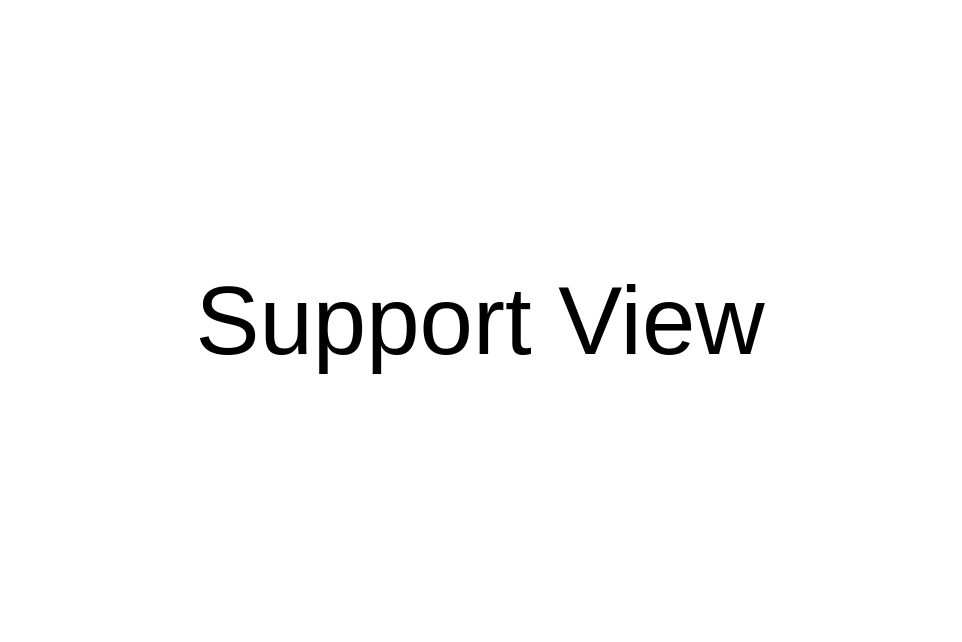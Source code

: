 <mxfile compressed="false" version="14.6.9" type="google">
  <diagram id="CBZE5EnlUbvfmkH95Xpe" name="SUPPORT VIEW">
    <mxGraphModel dx="1130" dy="406" grid="1" gridSize="10" guides="1" tooltips="1" connect="1" arrows="1" fold="1" page="1" pageScale="1" pageWidth="827" pageHeight="1169" math="0" shadow="0">
      <root>
        <mxCell id="cIdws68uy7ggRpzQVMdc-0" />
        <mxCell id="jYMLAIxQ-j_76Cvb_cUH-0" value="About" parent="cIdws68uy7ggRpzQVMdc-0" />
        <mxCell id="cIdws68uy7ggRpzQVMdc-1" value="Title" parent="cIdws68uy7ggRpzQVMdc-0" />
        <mxCell id="HYDTLBECNAaw27s8Pu9v-1" value="Support View" style="text;html=1;strokeColor=none;fillColor=none;align=center;verticalAlign=middle;whiteSpace=wrap;rounded=0;fontSize=48;opacity=30;" parent="cIdws68uy7ggRpzQVMdc-1" vertex="1">
          <mxGeometry x="160" y="200" width="480" height="320" as="geometry" />
        </mxCell>
        <UserObject label="" tooltip="ABOUT&#xa;&#xa;The View describes how Support is provided to End Users." id="WgNIZ3ZfcwUm8Z14Zcj4-0">
          <mxCell style="shape=image;html=1;verticalAlign=top;verticalLabelPosition=bottom;labelBackgroundColor=#ffffff;imageAspect=0;aspect=fixed;image=https://cdn1.iconfinder.com/data/icons/hawcons/32/699014-icon-28-information-128.png;shadow=0;dashed=0;fontFamily=Helvetica;fontSize=12;fontColor=#000000;align=center;strokeColor=#000000;fillColor=#505050;dashPattern=1 1;" parent="cIdws68uy7ggRpzQVMdc-1" vertex="1">
            <mxGeometry x="620" y="380" width="20" height="20" as="geometry" />
          </mxCell>
        </UserObject>
      </root>
    </mxGraphModel>
  </diagram>
</mxfile>

